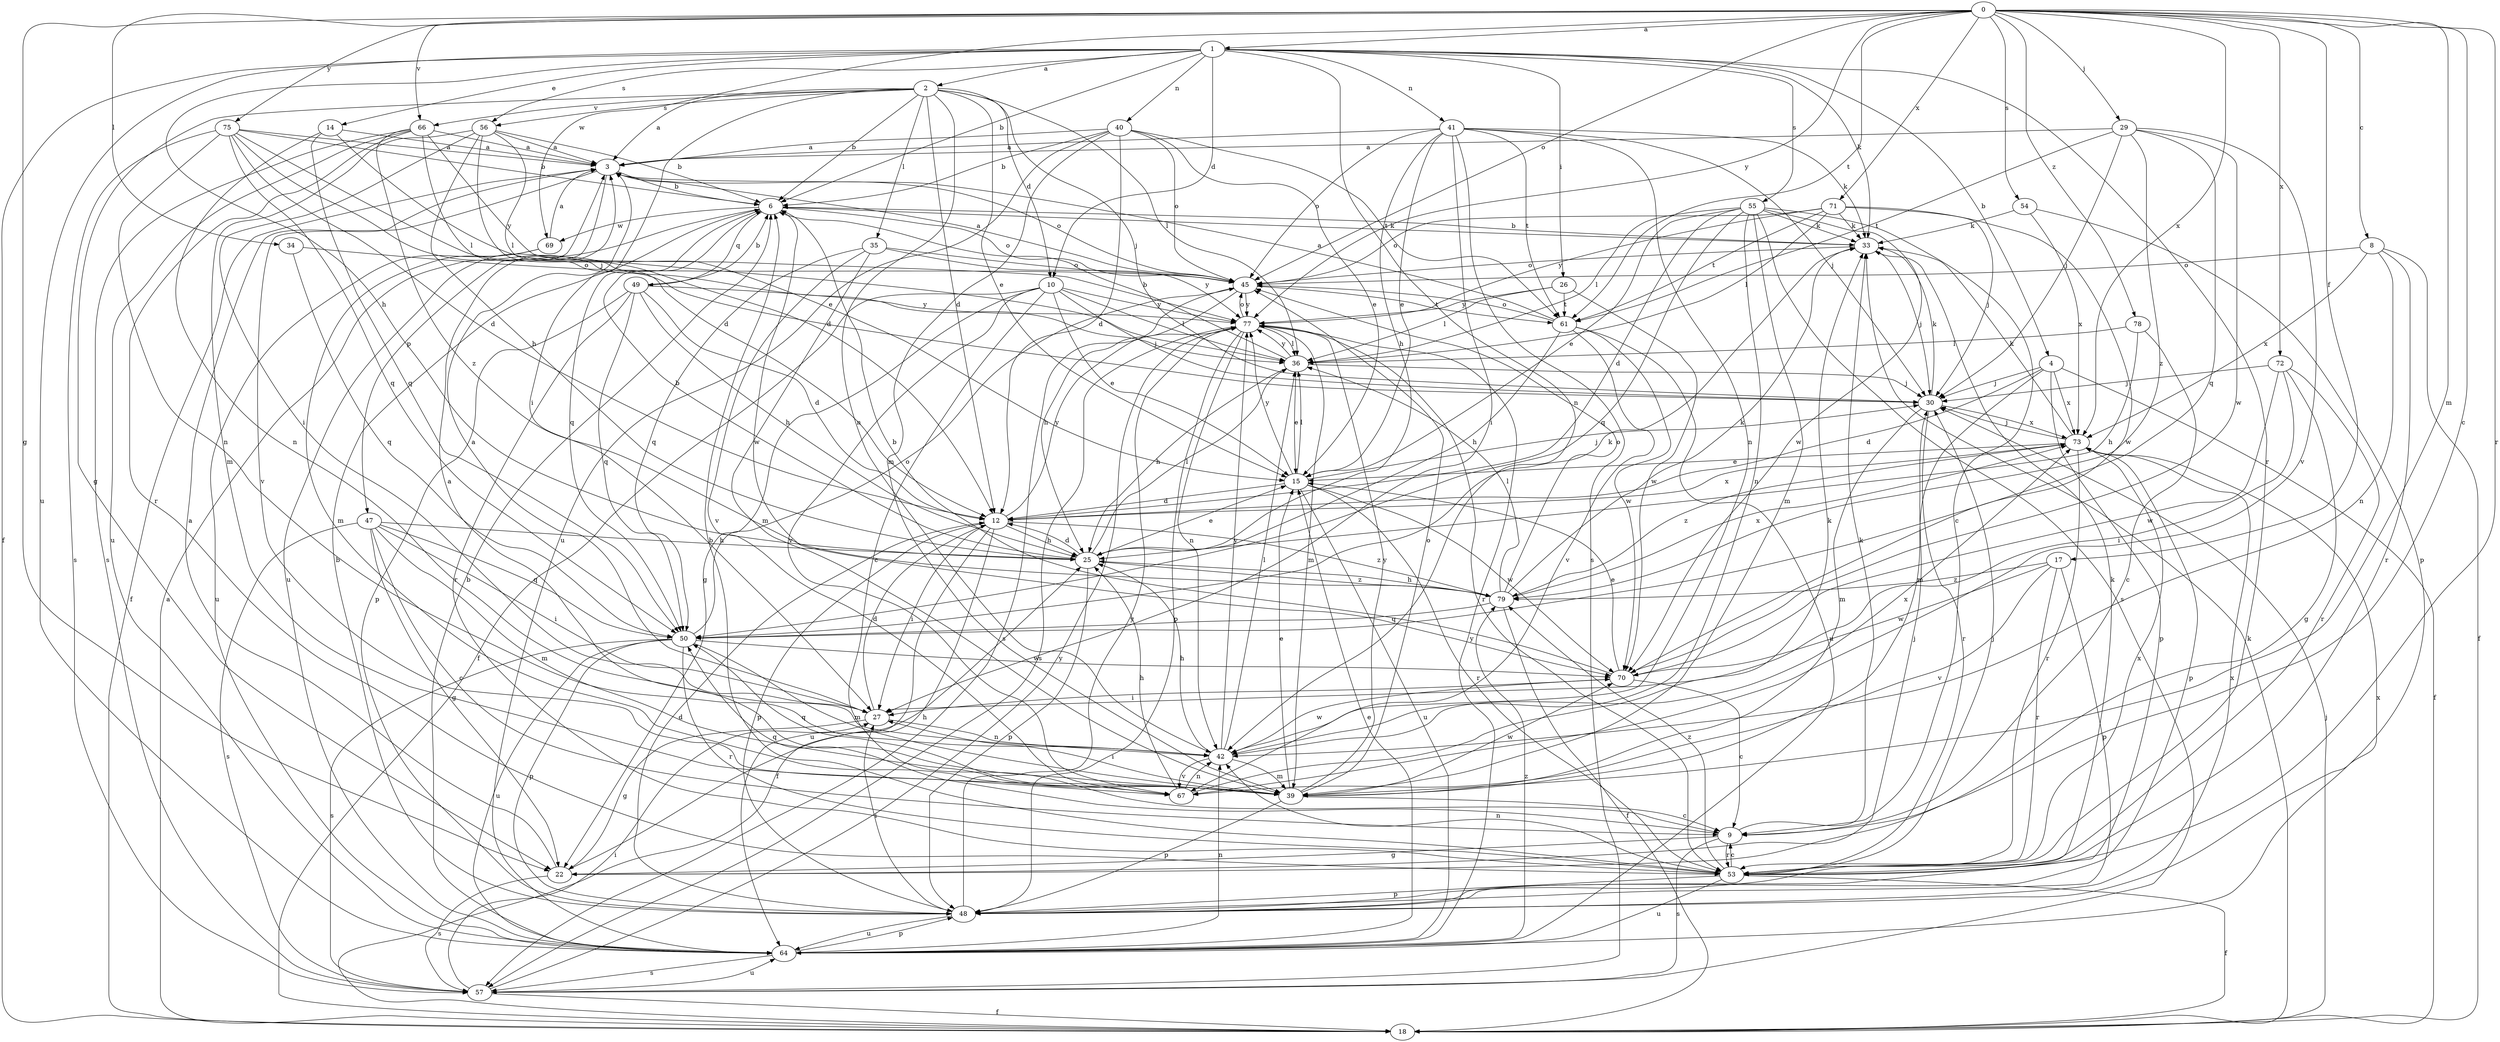 strict digraph  {
0;
1;
2;
3;
4;
6;
8;
9;
10;
12;
14;
15;
17;
18;
22;
25;
26;
27;
29;
30;
33;
34;
35;
36;
39;
40;
41;
42;
45;
47;
48;
49;
50;
53;
54;
55;
56;
57;
61;
64;
66;
67;
69;
70;
71;
72;
73;
75;
77;
78;
79;
0 -> 1  [label=a];
0 -> 8  [label=c];
0 -> 9  [label=c];
0 -> 17  [label=f];
0 -> 22  [label=g];
0 -> 29  [label=j];
0 -> 34  [label=l];
0 -> 39  [label=m];
0 -> 45  [label=o];
0 -> 53  [label=r];
0 -> 54  [label=s];
0 -> 61  [label=t];
0 -> 66  [label=v];
0 -> 69  [label=w];
0 -> 71  [label=x];
0 -> 72  [label=x];
0 -> 73  [label=x];
0 -> 75  [label=y];
0 -> 77  [label=y];
0 -> 78  [label=z];
1 -> 2  [label=a];
1 -> 4  [label=b];
1 -> 6  [label=b];
1 -> 10  [label=d];
1 -> 14  [label=e];
1 -> 18  [label=f];
1 -> 25  [label=h];
1 -> 26  [label=i];
1 -> 33  [label=k];
1 -> 40  [label=n];
1 -> 41  [label=n];
1 -> 42  [label=n];
1 -> 53  [label=r];
1 -> 55  [label=s];
1 -> 56  [label=s];
1 -> 64  [label=u];
2 -> 3  [label=a];
2 -> 6  [label=b];
2 -> 10  [label=d];
2 -> 12  [label=d];
2 -> 15  [label=e];
2 -> 22  [label=g];
2 -> 27  [label=i];
2 -> 30  [label=j];
2 -> 35  [label=l];
2 -> 36  [label=l];
2 -> 42  [label=n];
2 -> 56  [label=s];
2 -> 66  [label=v];
3 -> 6  [label=b];
3 -> 18  [label=f];
3 -> 45  [label=o];
3 -> 47  [label=p];
3 -> 67  [label=v];
4 -> 12  [label=d];
4 -> 18  [label=f];
4 -> 30  [label=j];
4 -> 39  [label=m];
4 -> 48  [label=p];
4 -> 73  [label=x];
6 -> 33  [label=k];
6 -> 45  [label=o];
6 -> 49  [label=q];
6 -> 50  [label=q];
6 -> 64  [label=u];
6 -> 69  [label=w];
6 -> 70  [label=w];
8 -> 18  [label=f];
8 -> 42  [label=n];
8 -> 45  [label=o];
8 -> 53  [label=r];
8 -> 73  [label=x];
9 -> 22  [label=g];
9 -> 33  [label=k];
9 -> 50  [label=q];
9 -> 53  [label=r];
9 -> 57  [label=s];
10 -> 9  [label=c];
10 -> 15  [label=e];
10 -> 18  [label=f];
10 -> 22  [label=g];
10 -> 30  [label=j];
10 -> 36  [label=l];
10 -> 67  [label=v];
10 -> 77  [label=y];
12 -> 18  [label=f];
12 -> 25  [label=h];
12 -> 27  [label=i];
12 -> 48  [label=p];
12 -> 64  [label=u];
12 -> 73  [label=x];
12 -> 77  [label=y];
12 -> 79  [label=z];
14 -> 3  [label=a];
14 -> 36  [label=l];
14 -> 42  [label=n];
14 -> 50  [label=q];
15 -> 12  [label=d];
15 -> 30  [label=j];
15 -> 36  [label=l];
15 -> 53  [label=r];
15 -> 64  [label=u];
15 -> 70  [label=w];
15 -> 77  [label=y];
17 -> 48  [label=p];
17 -> 53  [label=r];
17 -> 67  [label=v];
17 -> 70  [label=w];
17 -> 79  [label=z];
18 -> 3  [label=a];
18 -> 30  [label=j];
18 -> 33  [label=k];
22 -> 3  [label=a];
22 -> 25  [label=h];
22 -> 30  [label=j];
22 -> 57  [label=s];
25 -> 6  [label=b];
25 -> 12  [label=d];
25 -> 15  [label=e];
25 -> 36  [label=l];
25 -> 48  [label=p];
25 -> 79  [label=z];
26 -> 36  [label=l];
26 -> 61  [label=t];
26 -> 70  [label=w];
26 -> 77  [label=y];
27 -> 3  [label=a];
27 -> 12  [label=d];
27 -> 22  [label=g];
27 -> 42  [label=n];
29 -> 3  [label=a];
29 -> 30  [label=j];
29 -> 50  [label=q];
29 -> 61  [label=t];
29 -> 67  [label=v];
29 -> 70  [label=w];
29 -> 79  [label=z];
30 -> 33  [label=k];
30 -> 39  [label=m];
30 -> 53  [label=r];
30 -> 73  [label=x];
33 -> 6  [label=b];
33 -> 30  [label=j];
33 -> 45  [label=o];
34 -> 45  [label=o];
34 -> 50  [label=q];
35 -> 39  [label=m];
35 -> 45  [label=o];
35 -> 50  [label=q];
35 -> 67  [label=v];
35 -> 77  [label=y];
36 -> 6  [label=b];
36 -> 15  [label=e];
36 -> 25  [label=h];
36 -> 30  [label=j];
36 -> 77  [label=y];
39 -> 3  [label=a];
39 -> 9  [label=c];
39 -> 15  [label=e];
39 -> 27  [label=i];
39 -> 45  [label=o];
39 -> 48  [label=p];
39 -> 70  [label=w];
39 -> 77  [label=y];
40 -> 3  [label=a];
40 -> 6  [label=b];
40 -> 12  [label=d];
40 -> 15  [label=e];
40 -> 39  [label=m];
40 -> 45  [label=o];
40 -> 61  [label=t];
40 -> 64  [label=u];
41 -> 3  [label=a];
41 -> 15  [label=e];
41 -> 25  [label=h];
41 -> 27  [label=i];
41 -> 30  [label=j];
41 -> 33  [label=k];
41 -> 42  [label=n];
41 -> 45  [label=o];
41 -> 57  [label=s];
41 -> 61  [label=t];
42 -> 25  [label=h];
42 -> 36  [label=l];
42 -> 39  [label=m];
42 -> 67  [label=v];
42 -> 70  [label=w];
42 -> 73  [label=x];
42 -> 77  [label=y];
45 -> 3  [label=a];
45 -> 25  [label=h];
45 -> 57  [label=s];
45 -> 61  [label=t];
45 -> 77  [label=y];
47 -> 9  [label=c];
47 -> 22  [label=g];
47 -> 25  [label=h];
47 -> 27  [label=i];
47 -> 39  [label=m];
47 -> 50  [label=q];
47 -> 57  [label=s];
48 -> 6  [label=b];
48 -> 12  [label=d];
48 -> 27  [label=i];
48 -> 33  [label=k];
48 -> 64  [label=u];
48 -> 73  [label=x];
48 -> 77  [label=y];
49 -> 6  [label=b];
49 -> 12  [label=d];
49 -> 25  [label=h];
49 -> 48  [label=p];
49 -> 50  [label=q];
49 -> 53  [label=r];
49 -> 77  [label=y];
50 -> 33  [label=k];
50 -> 39  [label=m];
50 -> 45  [label=o];
50 -> 48  [label=p];
50 -> 53  [label=r];
50 -> 57  [label=s];
50 -> 64  [label=u];
50 -> 70  [label=w];
53 -> 6  [label=b];
53 -> 9  [label=c];
53 -> 18  [label=f];
53 -> 30  [label=j];
53 -> 42  [label=n];
53 -> 48  [label=p];
53 -> 64  [label=u];
53 -> 73  [label=x];
53 -> 79  [label=z];
54 -> 33  [label=k];
54 -> 48  [label=p];
54 -> 73  [label=x];
55 -> 9  [label=c];
55 -> 12  [label=d];
55 -> 15  [label=e];
55 -> 33  [label=k];
55 -> 36  [label=l];
55 -> 39  [label=m];
55 -> 42  [label=n];
55 -> 50  [label=q];
55 -> 57  [label=s];
55 -> 70  [label=w];
56 -> 3  [label=a];
56 -> 6  [label=b];
56 -> 12  [label=d];
56 -> 15  [label=e];
56 -> 25  [label=h];
56 -> 27  [label=i];
56 -> 39  [label=m];
57 -> 18  [label=f];
57 -> 27  [label=i];
57 -> 64  [label=u];
57 -> 77  [label=y];
61 -> 3  [label=a];
61 -> 25  [label=h];
61 -> 45  [label=o];
61 -> 64  [label=u];
61 -> 67  [label=v];
61 -> 70  [label=w];
64 -> 6  [label=b];
64 -> 15  [label=e];
64 -> 42  [label=n];
64 -> 48  [label=p];
64 -> 57  [label=s];
64 -> 73  [label=x];
64 -> 77  [label=y];
64 -> 79  [label=z];
66 -> 3  [label=a];
66 -> 12  [label=d];
66 -> 53  [label=r];
66 -> 57  [label=s];
66 -> 64  [label=u];
66 -> 77  [label=y];
66 -> 79  [label=z];
67 -> 25  [label=h];
67 -> 33  [label=k];
67 -> 42  [label=n];
67 -> 50  [label=q];
69 -> 3  [label=a];
69 -> 39  [label=m];
69 -> 64  [label=u];
70 -> 6  [label=b];
70 -> 9  [label=c];
70 -> 15  [label=e];
70 -> 27  [label=i];
71 -> 30  [label=j];
71 -> 33  [label=k];
71 -> 36  [label=l];
71 -> 45  [label=o];
71 -> 61  [label=t];
71 -> 70  [label=w];
71 -> 77  [label=y];
72 -> 22  [label=g];
72 -> 27  [label=i];
72 -> 30  [label=j];
72 -> 53  [label=r];
72 -> 70  [label=w];
73 -> 15  [label=e];
73 -> 30  [label=j];
73 -> 33  [label=k];
73 -> 48  [label=p];
73 -> 53  [label=r];
73 -> 79  [label=z];
75 -> 3  [label=a];
75 -> 6  [label=b];
75 -> 12  [label=d];
75 -> 30  [label=j];
75 -> 36  [label=l];
75 -> 42  [label=n];
75 -> 50  [label=q];
75 -> 57  [label=s];
77 -> 36  [label=l];
77 -> 39  [label=m];
77 -> 42  [label=n];
77 -> 45  [label=o];
77 -> 48  [label=p];
77 -> 53  [label=r];
77 -> 57  [label=s];
78 -> 9  [label=c];
78 -> 25  [label=h];
78 -> 36  [label=l];
79 -> 18  [label=f];
79 -> 25  [label=h];
79 -> 33  [label=k];
79 -> 36  [label=l];
79 -> 45  [label=o];
79 -> 50  [label=q];
79 -> 73  [label=x];
}
